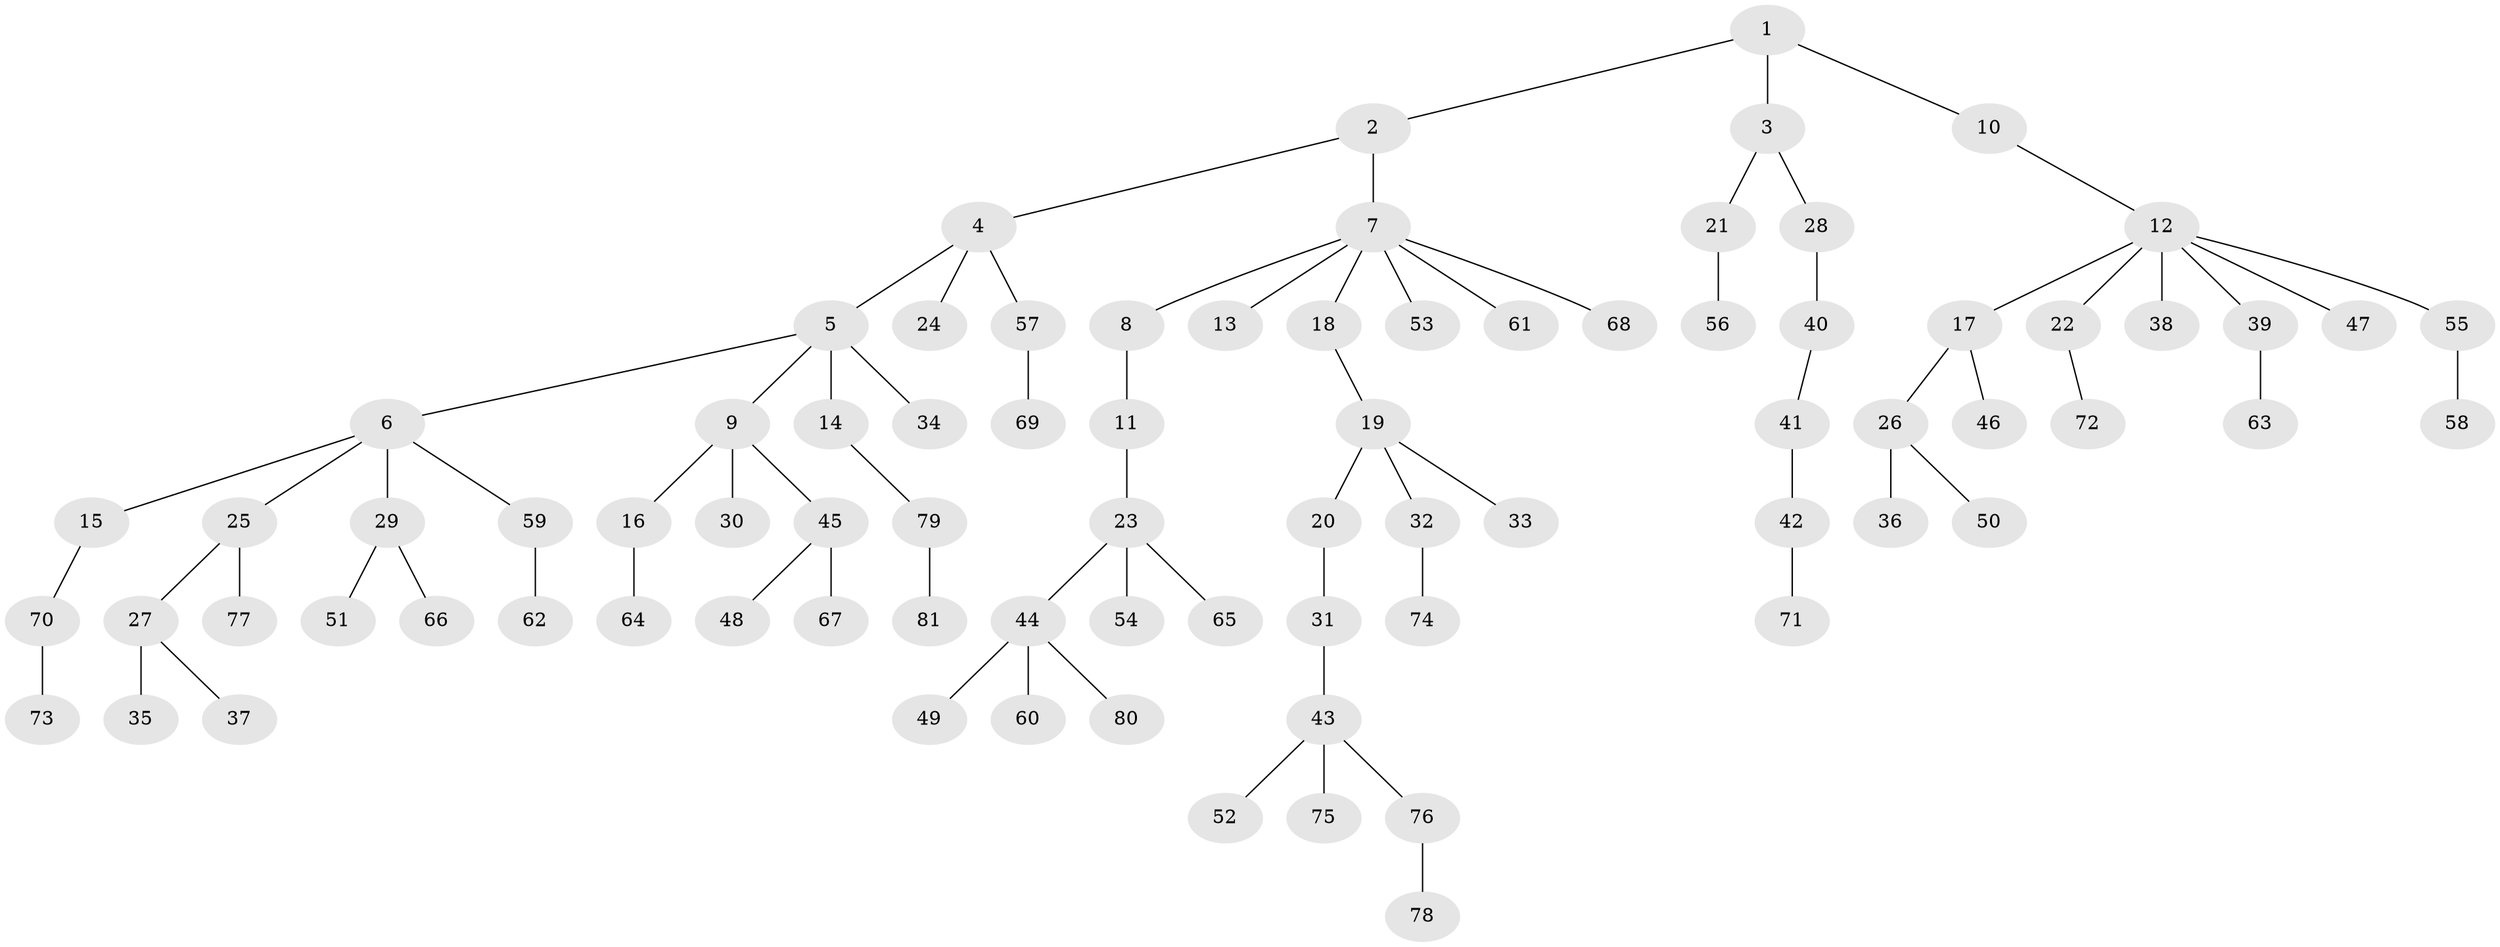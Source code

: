 // Generated by graph-tools (version 1.1) at 2025/15/03/09/25 04:15:25]
// undirected, 81 vertices, 80 edges
graph export_dot {
graph [start="1"]
  node [color=gray90,style=filled];
  1;
  2;
  3;
  4;
  5;
  6;
  7;
  8;
  9;
  10;
  11;
  12;
  13;
  14;
  15;
  16;
  17;
  18;
  19;
  20;
  21;
  22;
  23;
  24;
  25;
  26;
  27;
  28;
  29;
  30;
  31;
  32;
  33;
  34;
  35;
  36;
  37;
  38;
  39;
  40;
  41;
  42;
  43;
  44;
  45;
  46;
  47;
  48;
  49;
  50;
  51;
  52;
  53;
  54;
  55;
  56;
  57;
  58;
  59;
  60;
  61;
  62;
  63;
  64;
  65;
  66;
  67;
  68;
  69;
  70;
  71;
  72;
  73;
  74;
  75;
  76;
  77;
  78;
  79;
  80;
  81;
  1 -- 2;
  1 -- 3;
  1 -- 10;
  2 -- 4;
  2 -- 7;
  3 -- 21;
  3 -- 28;
  4 -- 5;
  4 -- 24;
  4 -- 57;
  5 -- 6;
  5 -- 9;
  5 -- 14;
  5 -- 34;
  6 -- 15;
  6 -- 25;
  6 -- 29;
  6 -- 59;
  7 -- 8;
  7 -- 13;
  7 -- 18;
  7 -- 53;
  7 -- 61;
  7 -- 68;
  8 -- 11;
  9 -- 16;
  9 -- 30;
  9 -- 45;
  10 -- 12;
  11 -- 23;
  12 -- 17;
  12 -- 22;
  12 -- 38;
  12 -- 39;
  12 -- 47;
  12 -- 55;
  14 -- 79;
  15 -- 70;
  16 -- 64;
  17 -- 26;
  17 -- 46;
  18 -- 19;
  19 -- 20;
  19 -- 32;
  19 -- 33;
  20 -- 31;
  21 -- 56;
  22 -- 72;
  23 -- 44;
  23 -- 54;
  23 -- 65;
  25 -- 27;
  25 -- 77;
  26 -- 36;
  26 -- 50;
  27 -- 35;
  27 -- 37;
  28 -- 40;
  29 -- 51;
  29 -- 66;
  31 -- 43;
  32 -- 74;
  39 -- 63;
  40 -- 41;
  41 -- 42;
  42 -- 71;
  43 -- 52;
  43 -- 75;
  43 -- 76;
  44 -- 49;
  44 -- 60;
  44 -- 80;
  45 -- 48;
  45 -- 67;
  55 -- 58;
  57 -- 69;
  59 -- 62;
  70 -- 73;
  76 -- 78;
  79 -- 81;
}
